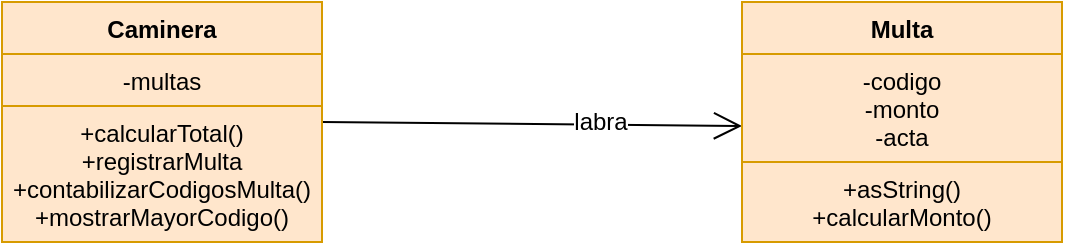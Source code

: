 <mxfile version="12.9.13" type="device"><diagram id="fDc9HASbxkI0PcGzVakD" name="Página-1"><mxGraphModel dx="1550" dy="862" grid="1" gridSize="10" guides="1" tooltips="1" connect="1" arrows="1" fold="1" page="1" pageScale="1" pageWidth="827" pageHeight="1169" math="0" shadow="0"><root><mxCell id="0"/><mxCell id="1" parent="0"/><mxCell id="RMm82V4Gw7KFF9BBe8IA-9" value="" style="endArrow=open;endFill=1;endSize=12;html=1;entryX=0;entryY=0.667;entryDx=0;entryDy=0;entryPerimeter=0;exitX=1;exitY=0.5;exitDx=0;exitDy=0;" parent="1" edge="1" target="RMm82V4Gw7KFF9BBe8IA-2" source="RMm82V4Gw7KFF9BBe8IA-5"><mxGeometry width="160" relative="1" as="geometry"><mxPoint x="300" y="239.5" as="sourcePoint"/><mxPoint x="430" y="240" as="targetPoint"/></mxGeometry></mxCell><mxCell id="RMm82V4Gw7KFF9BBe8IA-10" value="labra" style="edgeLabel;html=1;align=center;verticalAlign=middle;resizable=0;points=[];fontSize=12;" parent="RMm82V4Gw7KFF9BBe8IA-9" vertex="1" connectable="0"><mxGeometry x="0.323" y="2" relative="1" as="geometry"><mxPoint as="offset"/></mxGeometry></mxCell><mxCell id="RMm82V4Gw7KFF9BBe8IA-5" value="Caminera" style="swimlane;fontStyle=1;align=center;verticalAlign=top;childLayout=stackLayout;horizontal=1;startSize=26;horizontalStack=0;resizeParent=1;resizeParentMax=0;resizeLast=0;collapsible=1;marginBottom=0;fillColor=#ffe6cc;strokeColor=#d79b00;" parent="1" vertex="1"><mxGeometry x="140" y="160" width="160" height="120" as="geometry"/></mxCell><mxCell id="RMm82V4Gw7KFF9BBe8IA-6" value="-multas" style="text;strokeColor=#d79b00;fillColor=#ffe6cc;align=center;verticalAlign=top;spacingLeft=4;spacingRight=4;overflow=hidden;rotatable=0;points=[[0,0.5],[1,0.5]];portConstraint=eastwest;" parent="RMm82V4Gw7KFF9BBe8IA-5" vertex="1"><mxGeometry y="26" width="160" height="26" as="geometry"/></mxCell><mxCell id="RMm82V4Gw7KFF9BBe8IA-8" value="+calcularTotal()&#10;+registrarMulta&#10;+contabilizarCodigosMulta()&#10;+mostrarMayorCodigo()" style="text;strokeColor=#d79b00;fillColor=#ffe6cc;align=center;verticalAlign=top;spacingLeft=4;spacingRight=4;overflow=hidden;rotatable=0;points=[[0,0.5],[1,0.5]];portConstraint=eastwest;" parent="RMm82V4Gw7KFF9BBe8IA-5" vertex="1"><mxGeometry y="52" width="160" height="68" as="geometry"/></mxCell><mxCell id="RMm82V4Gw7KFF9BBe8IA-1" value="Multa" style="swimlane;fontStyle=1;align=center;verticalAlign=top;childLayout=stackLayout;horizontal=1;startSize=26;horizontalStack=0;resizeParent=1;resizeParentMax=0;resizeLast=0;collapsible=1;marginBottom=0;fillColor=#ffe6cc;strokeColor=#d79b00;" parent="1" vertex="1"><mxGeometry x="510" y="160" width="160" height="120" as="geometry"><mxRectangle x="189" y="200" width="60" height="26" as="alternateBounds"/></mxGeometry></mxCell><mxCell id="RMm82V4Gw7KFF9BBe8IA-2" value="-codigo&#10;-monto&#10;-acta&#10;" style="text;strokeColor=#d79b00;fillColor=#ffe6cc;align=center;verticalAlign=top;spacingLeft=4;spacingRight=4;overflow=hidden;rotatable=0;points=[[0,0.5],[1,0.5]];portConstraint=eastwest;" parent="RMm82V4Gw7KFF9BBe8IA-1" vertex="1"><mxGeometry y="26" width="160" height="54" as="geometry"/></mxCell><mxCell id="RMm82V4Gw7KFF9BBe8IA-4" value="+asString()&#10;+calcularMonto()&#10;" style="text;strokeColor=#d79b00;fillColor=#ffe6cc;align=center;verticalAlign=top;spacingLeft=4;spacingRight=4;overflow=hidden;rotatable=0;points=[[0,0.5],[1,0.5]];portConstraint=eastwest;" parent="RMm82V4Gw7KFF9BBe8IA-1" vertex="1"><mxGeometry y="80" width="160" height="40" as="geometry"/></mxCell></root></mxGraphModel></diagram></mxfile>